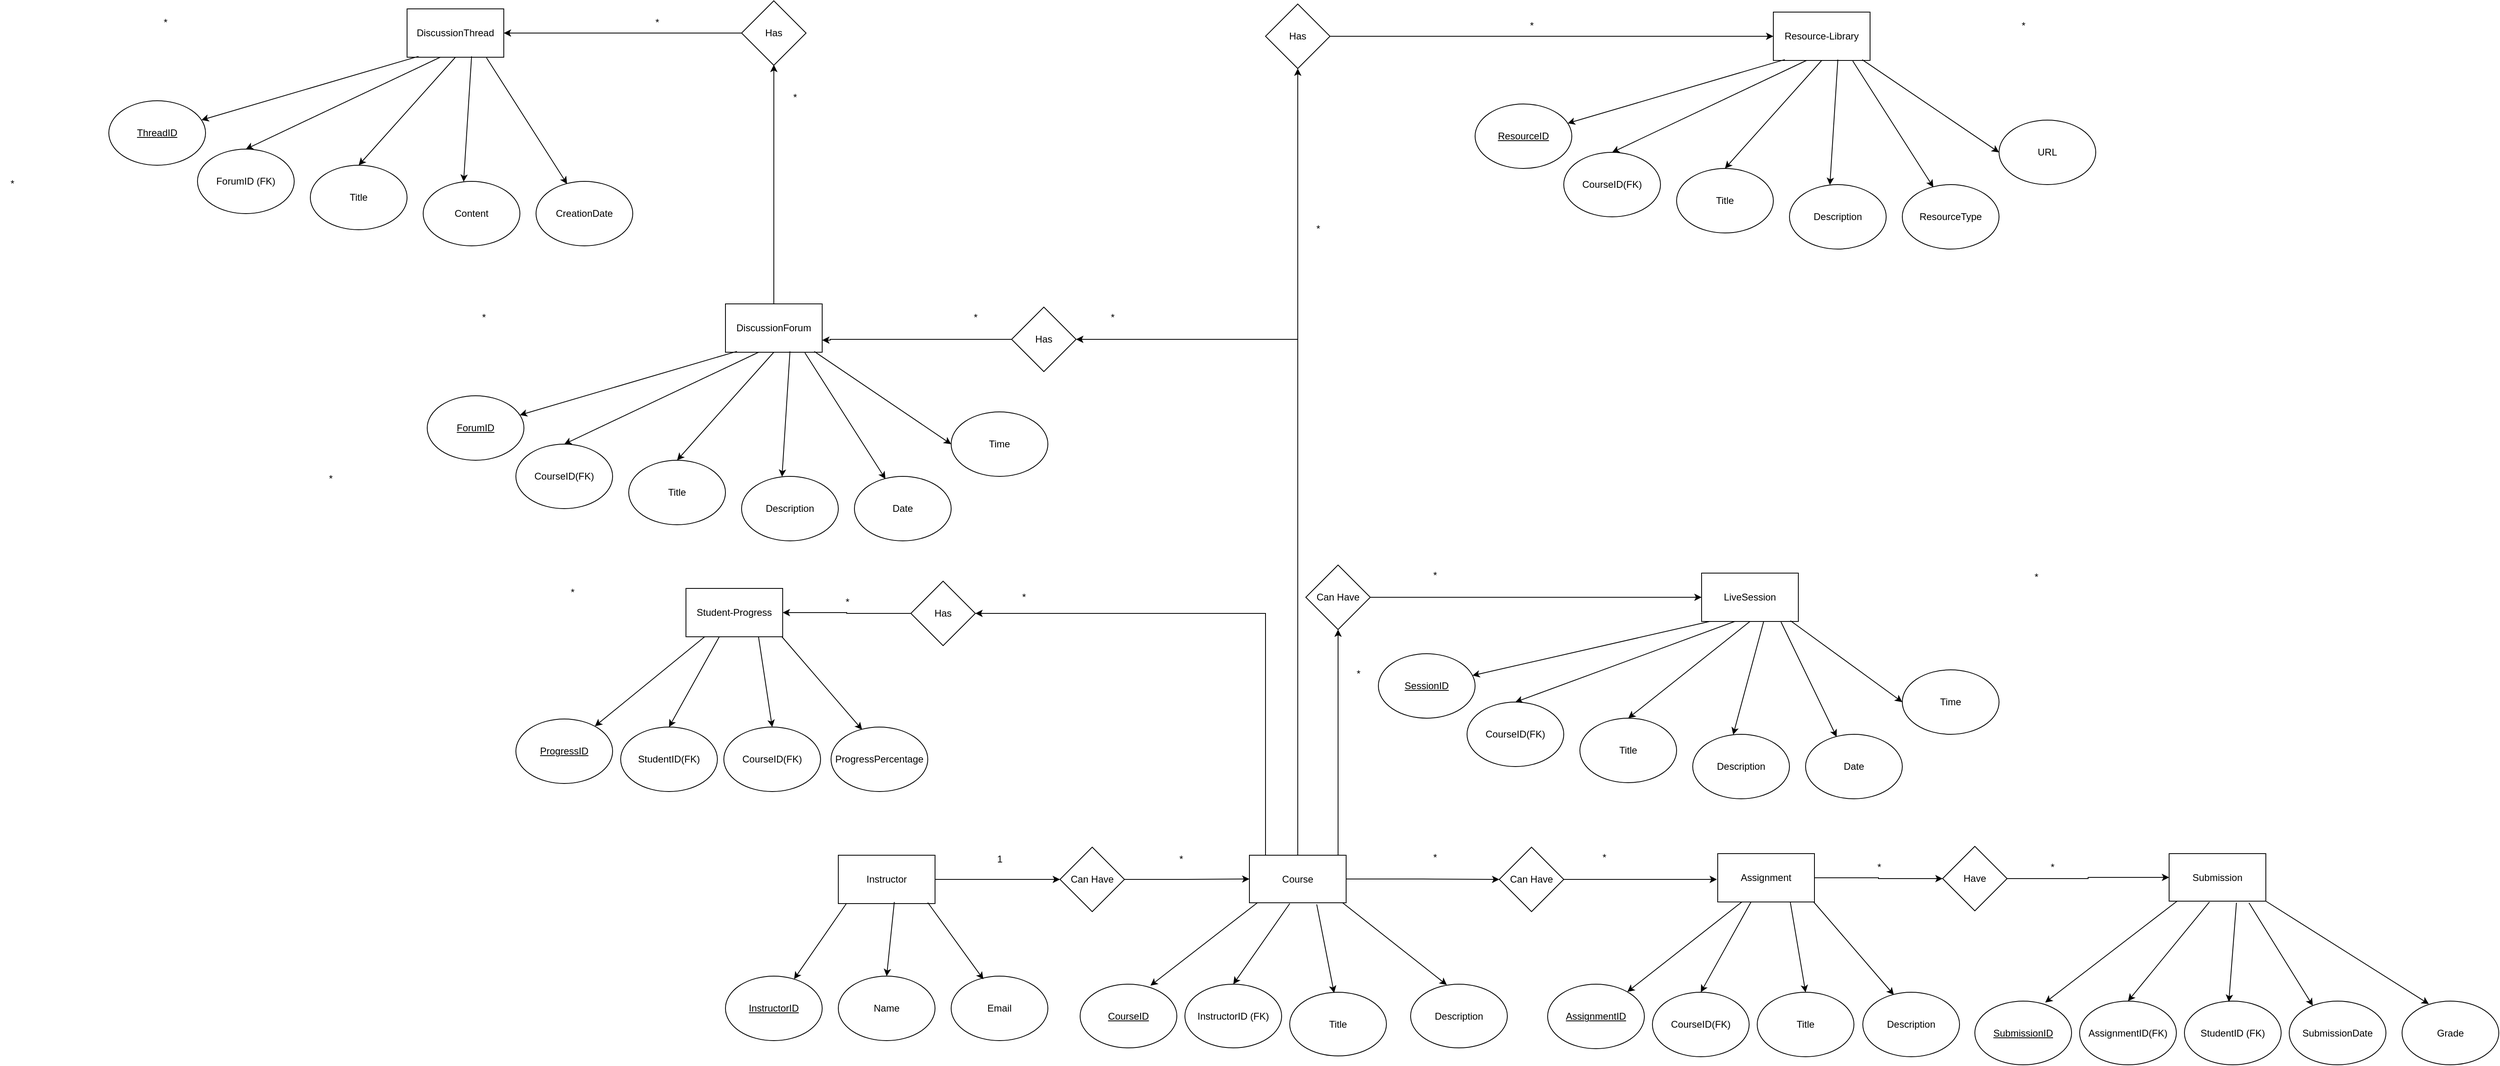 <mxfile version="24.6.4" type="google">
  <diagram name="Page-1" id="22i8_ppTVLPkGlmDBwtm">
    <mxGraphModel grid="1" page="1" gridSize="10" guides="1" tooltips="1" connect="1" arrows="1" fold="1" pageScale="1" pageWidth="850" pageHeight="1100" math="0" shadow="0">
      <root>
        <mxCell id="0" />
        <mxCell id="1" parent="0" />
        <mxCell id="domx7-sZn7_cAPAupG3E-147" style="edgeStyle=orthogonalEdgeStyle;rounded=0;orthogonalLoop=1;jettySize=auto;html=1;exitX=1;exitY=0.5;exitDx=0;exitDy=0;entryX=0;entryY=0.5;entryDx=0;entryDy=0;" edge="1" parent="1" source="domx7-sZn7_cAPAupG3E-3" target="domx7-sZn7_cAPAupG3E-22">
          <mxGeometry relative="1" as="geometry" />
        </mxCell>
        <mxCell id="domx7-sZn7_cAPAupG3E-3" value="Instructor" style="rounded=0;whiteSpace=wrap;html=1;" vertex="1" parent="1">
          <mxGeometry x="-700" y="390" width="120" height="60" as="geometry" />
        </mxCell>
        <mxCell id="domx7-sZn7_cAPAupG3E-4" value="&lt;u&gt;InstructorID&lt;/u&gt;" style="ellipse;whiteSpace=wrap;html=1;" vertex="1" parent="1">
          <mxGeometry x="-840" y="540" width="120" height="80" as="geometry" />
        </mxCell>
        <mxCell id="domx7-sZn7_cAPAupG3E-10" style="edgeStyle=orthogonalEdgeStyle;rounded=0;orthogonalLoop=1;jettySize=auto;html=1;exitX=0.5;exitY=0;exitDx=0;exitDy=0;" edge="1" parent="1" source="domx7-sZn7_cAPAupG3E-5">
          <mxGeometry relative="1" as="geometry">
            <mxPoint x="-640.148" y="539.852" as="targetPoint" />
          </mxGeometry>
        </mxCell>
        <mxCell id="domx7-sZn7_cAPAupG3E-5" value="Name" style="ellipse;whiteSpace=wrap;html=1;" vertex="1" parent="1">
          <mxGeometry x="-700" y="540" width="120" height="80" as="geometry" />
        </mxCell>
        <mxCell id="domx7-sZn7_cAPAupG3E-6" value="Email" style="ellipse;whiteSpace=wrap;html=1;" vertex="1" parent="1">
          <mxGeometry x="-560" y="540" width="120" height="80" as="geometry" />
        </mxCell>
        <mxCell id="domx7-sZn7_cAPAupG3E-7" value="" style="endArrow=classic;html=1;rounded=0;" edge="1" parent="1" target="domx7-sZn7_cAPAupG3E-4">
          <mxGeometry width="50" height="50" relative="1" as="geometry">
            <mxPoint x="-690" y="450" as="sourcePoint" />
            <mxPoint x="-710" y="540" as="targetPoint" />
          </mxGeometry>
        </mxCell>
        <mxCell id="domx7-sZn7_cAPAupG3E-8" value="" style="endArrow=classic;html=1;rounded=0;exitX=0.925;exitY=0.979;exitDx=0;exitDy=0;exitPerimeter=0;" edge="1" parent="1" source="domx7-sZn7_cAPAupG3E-3">
          <mxGeometry width="50" height="50" relative="1" as="geometry">
            <mxPoint x="-455" y="450" as="sourcePoint" />
            <mxPoint x="-520" y="544" as="targetPoint" />
          </mxGeometry>
        </mxCell>
        <mxCell id="domx7-sZn7_cAPAupG3E-9" value="" style="endArrow=classic;html=1;rounded=0;entryX=0.5;entryY=0;entryDx=0;entryDy=0;exitX=0.579;exitY=0.967;exitDx=0;exitDy=0;exitPerimeter=0;" edge="1" parent="1" source="domx7-sZn7_cAPAupG3E-3" target="domx7-sZn7_cAPAupG3E-5">
          <mxGeometry width="50" height="50" relative="1" as="geometry">
            <mxPoint x="-635" y="450" as="sourcePoint" />
            <mxPoint x="-700" y="544" as="targetPoint" />
          </mxGeometry>
        </mxCell>
        <mxCell id="domx7-sZn7_cAPAupG3E-98" style="edgeStyle=orthogonalEdgeStyle;rounded=0;orthogonalLoop=1;jettySize=auto;html=1;entryX=0;entryY=0.5;entryDx=0;entryDy=0;" edge="1" parent="1" source="domx7-sZn7_cAPAupG3E-11" target="domx7-sZn7_cAPAupG3E-51">
          <mxGeometry relative="1" as="geometry" />
        </mxCell>
        <mxCell id="domx7-sZn7_cAPAupG3E-101" style="edgeStyle=orthogonalEdgeStyle;rounded=0;orthogonalLoop=1;jettySize=auto;html=1;entryX=0.5;entryY=1;entryDx=0;entryDy=0;" edge="1" parent="1" target="domx7-sZn7_cAPAupG3E-93">
          <mxGeometry relative="1" as="geometry">
            <mxPoint x="-119" y="110" as="targetPoint" />
            <mxPoint x="-128.941" y="390" as="sourcePoint" />
            <Array as="points">
              <mxPoint x="-80" y="390" />
            </Array>
          </mxGeometry>
        </mxCell>
        <mxCell id="domx7-sZn7_cAPAupG3E-119" style="edgeStyle=orthogonalEdgeStyle;rounded=0;orthogonalLoop=1;jettySize=auto;html=1;entryX=1;entryY=0.5;entryDx=0;entryDy=0;" edge="1" parent="1" source="domx7-sZn7_cAPAupG3E-11" target="domx7-sZn7_cAPAupG3E-116">
          <mxGeometry relative="1" as="geometry">
            <Array as="points">
              <mxPoint x="-130" y="-250" />
            </Array>
          </mxGeometry>
        </mxCell>
        <mxCell id="domx7-sZn7_cAPAupG3E-163" style="edgeStyle=orthogonalEdgeStyle;rounded=0;orthogonalLoop=1;jettySize=auto;html=1;entryX=1;entryY=0.5;entryDx=0;entryDy=0;" edge="1" parent="1" source="domx7-sZn7_cAPAupG3E-11" target="domx7-sZn7_cAPAupG3E-156">
          <mxGeometry relative="1" as="geometry">
            <Array as="points">
              <mxPoint x="-170" y="90" />
            </Array>
          </mxGeometry>
        </mxCell>
        <mxCell id="domx7-sZn7_cAPAupG3E-165" style="edgeStyle=orthogonalEdgeStyle;rounded=0;orthogonalLoop=1;jettySize=auto;html=1;entryX=0.5;entryY=1;entryDx=0;entryDy=0;" edge="1" parent="1" source="domx7-sZn7_cAPAupG3E-11" target="domx7-sZn7_cAPAupG3E-180">
          <mxGeometry relative="1" as="geometry">
            <mxPoint x="-130" y="-640" as="targetPoint" />
          </mxGeometry>
        </mxCell>
        <mxCell id="domx7-sZn7_cAPAupG3E-11" value="Course" style="rounded=0;whiteSpace=wrap;html=1;" vertex="1" parent="1">
          <mxGeometry x="-190" y="390" width="120" height="59" as="geometry" />
        </mxCell>
        <mxCell id="domx7-sZn7_cAPAupG3E-12" value="&lt;u&gt;CourseID&lt;/u&gt;" style="ellipse;whiteSpace=wrap;html=1;" vertex="1" parent="1">
          <mxGeometry x="-400" y="550" width="120" height="79" as="geometry" />
        </mxCell>
        <mxCell id="domx7-sZn7_cAPAupG3E-14" value="InstructorID (FK)" style="ellipse;whiteSpace=wrap;html=1;" vertex="1" parent="1">
          <mxGeometry x="-270" y="550" width="120" height="79" as="geometry" />
        </mxCell>
        <mxCell id="domx7-sZn7_cAPAupG3E-15" value="Title" style="ellipse;whiteSpace=wrap;html=1;" vertex="1" parent="1">
          <mxGeometry x="-140" y="560" width="120" height="79" as="geometry" />
        </mxCell>
        <mxCell id="domx7-sZn7_cAPAupG3E-16" value="" style="endArrow=classic;html=1;rounded=0;exitX=0.085;exitY=0.996;exitDx=0;exitDy=0;exitPerimeter=0;entryX=0.727;entryY=0.022;entryDx=0;entryDy=0;entryPerimeter=0;" edge="1" parent="1" source="domx7-sZn7_cAPAupG3E-11" target="domx7-sZn7_cAPAupG3E-12">
          <mxGeometry width="50" height="50" relative="1" as="geometry">
            <mxPoint x="-164.6" y="418.876" as="sourcePoint" />
            <mxPoint x="-305.388" y="550.235" as="targetPoint" />
          </mxGeometry>
        </mxCell>
        <mxCell id="domx7-sZn7_cAPAupG3E-17" value="" style="endArrow=classic;html=1;rounded=0;entryX=0.459;entryY=0.012;entryDx=0;entryDy=0;entryPerimeter=0;exitX=0.696;exitY=1.033;exitDx=0;exitDy=0;exitPerimeter=0;" edge="1" parent="1" source="domx7-sZn7_cAPAupG3E-11" target="domx7-sZn7_cAPAupG3E-15">
          <mxGeometry width="50" height="50" relative="1" as="geometry">
            <mxPoint x="-90" y="440" as="sourcePoint" />
            <mxPoint x="-10" y="544" as="targetPoint" />
          </mxGeometry>
        </mxCell>
        <mxCell id="domx7-sZn7_cAPAupG3E-18" value="" style="endArrow=classic;html=1;rounded=0;entryX=0.5;entryY=0;entryDx=0;entryDy=0;exitX=0.417;exitY=1.017;exitDx=0;exitDy=0;exitPerimeter=0;" edge="1" parent="1" source="domx7-sZn7_cAPAupG3E-11" target="domx7-sZn7_cAPAupG3E-14">
          <mxGeometry width="50" height="50" relative="1" as="geometry">
            <mxPoint x="-125" y="450" as="sourcePoint" />
            <mxPoint x="-190" y="544" as="targetPoint" />
          </mxGeometry>
        </mxCell>
        <mxCell id="domx7-sZn7_cAPAupG3E-20" value="Description" style="ellipse;whiteSpace=wrap;html=1;" vertex="1" parent="1">
          <mxGeometry x="10" y="550" width="120" height="79" as="geometry" />
        </mxCell>
        <mxCell id="domx7-sZn7_cAPAupG3E-21" value="" style="endArrow=classic;html=1;rounded=0;entryX=0.459;entryY=0.012;entryDx=0;entryDy=0;entryPerimeter=0;exitX=0.965;exitY=1.002;exitDx=0;exitDy=0;exitPerimeter=0;" edge="1" parent="1" source="domx7-sZn7_cAPAupG3E-11">
          <mxGeometry width="50" height="50" relative="1" as="geometry">
            <mxPoint x="-70" y="440" as="sourcePoint" />
            <mxPoint x="55" y="551" as="targetPoint" />
          </mxGeometry>
        </mxCell>
        <mxCell id="domx7-sZn7_cAPAupG3E-23" style="edgeStyle=orthogonalEdgeStyle;rounded=0;orthogonalLoop=1;jettySize=auto;html=1;exitX=1;exitY=0.5;exitDx=0;exitDy=0;entryX=0;entryY=0.5;entryDx=0;entryDy=0;" edge="1" parent="1" source="domx7-sZn7_cAPAupG3E-22" target="domx7-sZn7_cAPAupG3E-11">
          <mxGeometry relative="1" as="geometry" />
        </mxCell>
        <mxCell id="domx7-sZn7_cAPAupG3E-22" value="Can Have" style="rhombus;whiteSpace=wrap;html=1;" vertex="1" parent="1">
          <mxGeometry x="-425" y="380" width="80" height="80" as="geometry" />
        </mxCell>
        <mxCell id="domx7-sZn7_cAPAupG3E-25" value="*" style="text;html=1;align=center;verticalAlign=middle;resizable=0;points=[];autosize=1;strokeColor=none;fillColor=none;" vertex="1" parent="1">
          <mxGeometry x="-290" y="380" width="30" height="30" as="geometry" />
        </mxCell>
        <mxCell id="domx7-sZn7_cAPAupG3E-26" value="1" style="text;html=1;align=center;verticalAlign=middle;resizable=0;points=[];autosize=1;strokeColor=none;fillColor=none;" vertex="1" parent="1">
          <mxGeometry x="-515" y="380" width="30" height="30" as="geometry" />
        </mxCell>
        <mxCell id="domx7-sZn7_cAPAupG3E-146" style="edgeStyle=orthogonalEdgeStyle;rounded=0;orthogonalLoop=1;jettySize=auto;html=1;entryX=0;entryY=0.5;entryDx=0;entryDy=0;" edge="1" parent="1" source="domx7-sZn7_cAPAupG3E-27" target="domx7-sZn7_cAPAupG3E-46">
          <mxGeometry relative="1" as="geometry" />
        </mxCell>
        <mxCell id="domx7-sZn7_cAPAupG3E-27" value="Assignment" style="rounded=0;whiteSpace=wrap;html=1;" vertex="1" parent="1">
          <mxGeometry x="391" y="388" width="120" height="60" as="geometry" />
        </mxCell>
        <mxCell id="domx7-sZn7_cAPAupG3E-28" value="&lt;u&gt;AssignmentID&lt;/u&gt;" style="ellipse;whiteSpace=wrap;html=1;" vertex="1" parent="1">
          <mxGeometry x="180" y="550" width="120" height="80" as="geometry" />
        </mxCell>
        <mxCell id="domx7-sZn7_cAPAupG3E-30" value="CourseID(FK)" style="ellipse;whiteSpace=wrap;html=1;" vertex="1" parent="1">
          <mxGeometry x="310" y="560" width="120" height="80" as="geometry" />
        </mxCell>
        <mxCell id="domx7-sZn7_cAPAupG3E-31" value="Title" style="ellipse;whiteSpace=wrap;html=1;" vertex="1" parent="1">
          <mxGeometry x="440" y="560" width="120" height="80" as="geometry" />
        </mxCell>
        <mxCell id="domx7-sZn7_cAPAupG3E-32" value="" style="endArrow=classic;html=1;rounded=0;exitX=0.25;exitY=1;exitDx=0;exitDy=0;" edge="1" parent="1" source="domx7-sZn7_cAPAupG3E-27" target="domx7-sZn7_cAPAupG3E-28">
          <mxGeometry width="50" height="50" relative="1" as="geometry">
            <mxPoint x="401" y="460" as="sourcePoint" />
            <mxPoint x="381" y="550" as="targetPoint" />
          </mxGeometry>
        </mxCell>
        <mxCell id="domx7-sZn7_cAPAupG3E-33" value="" style="endArrow=classic;html=1;rounded=0;exitX=0.75;exitY=1;exitDx=0;exitDy=0;entryX=0.5;entryY=0;entryDx=0;entryDy=0;" edge="1" parent="1" source="domx7-sZn7_cAPAupG3E-27" target="domx7-sZn7_cAPAupG3E-31">
          <mxGeometry width="50" height="50" relative="1" as="geometry">
            <mxPoint x="636" y="460" as="sourcePoint" />
            <mxPoint x="571" y="554" as="targetPoint" />
          </mxGeometry>
        </mxCell>
        <mxCell id="domx7-sZn7_cAPAupG3E-34" value="" style="endArrow=classic;html=1;rounded=0;entryX=0.5;entryY=0;entryDx=0;entryDy=0;exitX=0.345;exitY=0.998;exitDx=0;exitDy=0;exitPerimeter=0;" edge="1" parent="1" source="domx7-sZn7_cAPAupG3E-27" target="domx7-sZn7_cAPAupG3E-30">
          <mxGeometry width="50" height="50" relative="1" as="geometry">
            <mxPoint x="456" y="460" as="sourcePoint" />
            <mxPoint x="391" y="554" as="targetPoint" />
          </mxGeometry>
        </mxCell>
        <mxCell id="domx7-sZn7_cAPAupG3E-35" value="Submission" style="rounded=0;whiteSpace=wrap;html=1;" vertex="1" parent="1">
          <mxGeometry x="951" y="388" width="120" height="59" as="geometry" />
        </mxCell>
        <mxCell id="domx7-sZn7_cAPAupG3E-36" value="&lt;u&gt;SubmissionID&lt;/u&gt;" style="ellipse;whiteSpace=wrap;html=1;" vertex="1" parent="1">
          <mxGeometry x="710" y="571" width="120" height="79" as="geometry" />
        </mxCell>
        <mxCell id="domx7-sZn7_cAPAupG3E-37" value="AssignmentID(FK)" style="ellipse;whiteSpace=wrap;html=1;" vertex="1" parent="1">
          <mxGeometry x="840" y="571" width="120" height="79" as="geometry" />
        </mxCell>
        <mxCell id="domx7-sZn7_cAPAupG3E-38" value="StudentID (FK)" style="ellipse;whiteSpace=wrap;html=1;" vertex="1" parent="1">
          <mxGeometry x="970" y="571" width="120" height="79" as="geometry" />
        </mxCell>
        <mxCell id="domx7-sZn7_cAPAupG3E-39" value="" style="endArrow=classic;html=1;rounded=0;exitX=0.085;exitY=0.996;exitDx=0;exitDy=0;exitPerimeter=0;entryX=0.727;entryY=0.022;entryDx=0;entryDy=0;entryPerimeter=0;" edge="1" parent="1" source="domx7-sZn7_cAPAupG3E-35" target="domx7-sZn7_cAPAupG3E-36">
          <mxGeometry width="50" height="50" relative="1" as="geometry">
            <mxPoint x="926.4" y="428.876" as="sourcePoint" />
            <mxPoint x="785.612" y="560.235" as="targetPoint" />
          </mxGeometry>
        </mxCell>
        <mxCell id="domx7-sZn7_cAPAupG3E-40" value="" style="endArrow=classic;html=1;rounded=0;entryX=0.459;entryY=0.012;entryDx=0;entryDy=0;entryPerimeter=0;exitX=0.696;exitY=1.033;exitDx=0;exitDy=0;exitPerimeter=0;" edge="1" parent="1" source="domx7-sZn7_cAPAupG3E-35" target="domx7-sZn7_cAPAupG3E-38">
          <mxGeometry width="50" height="50" relative="1" as="geometry">
            <mxPoint x="1001" y="450" as="sourcePoint" />
            <mxPoint x="1081" y="554" as="targetPoint" />
          </mxGeometry>
        </mxCell>
        <mxCell id="domx7-sZn7_cAPAupG3E-41" value="" style="endArrow=classic;html=1;rounded=0;entryX=0.5;entryY=0;entryDx=0;entryDy=0;exitX=0.417;exitY=1.017;exitDx=0;exitDy=0;exitPerimeter=0;" edge="1" parent="1" source="domx7-sZn7_cAPAupG3E-35" target="domx7-sZn7_cAPAupG3E-37">
          <mxGeometry width="50" height="50" relative="1" as="geometry">
            <mxPoint x="966" y="460" as="sourcePoint" />
            <mxPoint x="901" y="554" as="targetPoint" />
          </mxGeometry>
        </mxCell>
        <mxCell id="domx7-sZn7_cAPAupG3E-42" value="SubmissionDate" style="ellipse;whiteSpace=wrap;html=1;" vertex="1" parent="1">
          <mxGeometry x="1100" y="571" width="120" height="79" as="geometry" />
        </mxCell>
        <mxCell id="domx7-sZn7_cAPAupG3E-43" value="" style="endArrow=classic;html=1;rounded=0;entryX=0.244;entryY=0.072;entryDx=0;entryDy=0;entryPerimeter=0;" edge="1" parent="1" target="domx7-sZn7_cAPAupG3E-42">
          <mxGeometry width="50" height="50" relative="1" as="geometry">
            <mxPoint x="1050" y="449" as="sourcePoint" />
            <mxPoint x="1146" y="561" as="targetPoint" />
          </mxGeometry>
        </mxCell>
        <mxCell id="domx7-sZn7_cAPAupG3E-188" style="edgeStyle=orthogonalEdgeStyle;rounded=0;orthogonalLoop=1;jettySize=auto;html=1;entryX=0;entryY=0.5;entryDx=0;entryDy=0;" edge="1" parent="1" source="domx7-sZn7_cAPAupG3E-46" target="domx7-sZn7_cAPAupG3E-35">
          <mxGeometry relative="1" as="geometry" />
        </mxCell>
        <mxCell id="domx7-sZn7_cAPAupG3E-46" value="Have" style="rhombus;whiteSpace=wrap;html=1;" vertex="1" parent="1">
          <mxGeometry x="670" y="379" width="80" height="80" as="geometry" />
        </mxCell>
        <mxCell id="domx7-sZn7_cAPAupG3E-47" value="*" style="text;html=1;align=center;verticalAlign=middle;resizable=0;points=[];autosize=1;strokeColor=none;fillColor=none;" vertex="1" parent="1">
          <mxGeometry x="791" y="390" width="30" height="30" as="geometry" />
        </mxCell>
        <mxCell id="domx7-sZn7_cAPAupG3E-48" value="*" style="text;html=1;align=center;verticalAlign=middle;resizable=0;points=[];autosize=1;strokeColor=none;fillColor=none;" vertex="1" parent="1">
          <mxGeometry x="576" y="390" width="30" height="30" as="geometry" />
        </mxCell>
        <mxCell id="domx7-sZn7_cAPAupG3E-49" value="Description" style="ellipse;whiteSpace=wrap;html=1;" vertex="1" parent="1">
          <mxGeometry x="571" y="560" width="120" height="80" as="geometry" />
        </mxCell>
        <mxCell id="domx7-sZn7_cAPAupG3E-50" value="" style="endArrow=classic;html=1;rounded=0;exitX=0.992;exitY=1;exitDx=0;exitDy=0;exitPerimeter=0;entryX=0.321;entryY=0.04;entryDx=0;entryDy=0;entryPerimeter=0;" edge="1" parent="1" source="domx7-sZn7_cAPAupG3E-27" target="domx7-sZn7_cAPAupG3E-49">
          <mxGeometry width="50" height="50" relative="1" as="geometry">
            <mxPoint x="512" y="469" as="sourcePoint" />
            <mxPoint x="510" y="579" as="targetPoint" />
          </mxGeometry>
        </mxCell>
        <mxCell id="domx7-sZn7_cAPAupG3E-52" style="edgeStyle=orthogonalEdgeStyle;rounded=0;orthogonalLoop=1;jettySize=auto;html=1;" edge="1" parent="1" source="domx7-sZn7_cAPAupG3E-51">
          <mxGeometry relative="1" as="geometry">
            <mxPoint x="390" y="420" as="targetPoint" />
          </mxGeometry>
        </mxCell>
        <mxCell id="domx7-sZn7_cAPAupG3E-51" value="Can Have" style="rhombus;whiteSpace=wrap;html=1;" vertex="1" parent="1">
          <mxGeometry x="120" y="380" width="80" height="80" as="geometry" />
        </mxCell>
        <mxCell id="domx7-sZn7_cAPAupG3E-54" value="Grade" style="ellipse;whiteSpace=wrap;html=1;" vertex="1" parent="1">
          <mxGeometry x="1240" y="571" width="120" height="79" as="geometry" />
        </mxCell>
        <mxCell id="domx7-sZn7_cAPAupG3E-55" value="" style="endArrow=classic;html=1;rounded=0;entryX=0.277;entryY=0.046;entryDx=0;entryDy=0;entryPerimeter=0;exitX=1;exitY=1;exitDx=0;exitDy=0;" edge="1" parent="1" source="domx7-sZn7_cAPAupG3E-35" target="domx7-sZn7_cAPAupG3E-54">
          <mxGeometry width="50" height="50" relative="1" as="geometry">
            <mxPoint x="1070" y="460" as="sourcePoint" />
            <mxPoint x="1275" y="578" as="targetPoint" />
          </mxGeometry>
        </mxCell>
        <mxCell id="domx7-sZn7_cAPAupG3E-56" value="LiveSession" style="rounded=0;whiteSpace=wrap;html=1;" vertex="1" parent="1">
          <mxGeometry x="371" y="40" width="120" height="60" as="geometry" />
        </mxCell>
        <mxCell id="domx7-sZn7_cAPAupG3E-57" value="&lt;u&gt;SessionID&lt;/u&gt;" style="ellipse;whiteSpace=wrap;html=1;" vertex="1" parent="1">
          <mxGeometry x="-30" y="140" width="120" height="80" as="geometry" />
        </mxCell>
        <mxCell id="domx7-sZn7_cAPAupG3E-58" value="CourseID(FK)" style="ellipse;whiteSpace=wrap;html=1;" vertex="1" parent="1">
          <mxGeometry x="80" y="200" width="120" height="80" as="geometry" />
        </mxCell>
        <mxCell id="domx7-sZn7_cAPAupG3E-59" value="Title" style="ellipse;whiteSpace=wrap;html=1;" vertex="1" parent="1">
          <mxGeometry x="220" y="220" width="120" height="80" as="geometry" />
        </mxCell>
        <mxCell id="domx7-sZn7_cAPAupG3E-60" value="" style="endArrow=classic;html=1;rounded=0;" edge="1" parent="1" target="domx7-sZn7_cAPAupG3E-57">
          <mxGeometry width="50" height="50" relative="1" as="geometry">
            <mxPoint x="381" y="100" as="sourcePoint" />
            <mxPoint x="361" y="190" as="targetPoint" />
          </mxGeometry>
        </mxCell>
        <mxCell id="domx7-sZn7_cAPAupG3E-61" value="" style="endArrow=classic;html=1;rounded=0;exitX=0.5;exitY=1;exitDx=0;exitDy=0;entryX=0.5;entryY=0;entryDx=0;entryDy=0;" edge="1" parent="1" source="domx7-sZn7_cAPAupG3E-56" target="domx7-sZn7_cAPAupG3E-59">
          <mxGeometry width="50" height="50" relative="1" as="geometry">
            <mxPoint x="616" y="100" as="sourcePoint" />
            <mxPoint x="551" y="194" as="targetPoint" />
          </mxGeometry>
        </mxCell>
        <mxCell id="domx7-sZn7_cAPAupG3E-62" value="" style="endArrow=classic;html=1;rounded=0;entryX=0.5;entryY=0;entryDx=0;entryDy=0;exitX=0.345;exitY=0.998;exitDx=0;exitDy=0;exitPerimeter=0;" edge="1" parent="1" source="domx7-sZn7_cAPAupG3E-56" target="domx7-sZn7_cAPAupG3E-58">
          <mxGeometry width="50" height="50" relative="1" as="geometry">
            <mxPoint x="436" y="100" as="sourcePoint" />
            <mxPoint x="371" y="194" as="targetPoint" />
          </mxGeometry>
        </mxCell>
        <mxCell id="domx7-sZn7_cAPAupG3E-75" value="*" style="text;html=1;align=center;verticalAlign=middle;resizable=0;points=[];autosize=1;strokeColor=none;fillColor=none;" vertex="1" parent="1">
          <mxGeometry x="771" y="30" width="30" height="30" as="geometry" />
        </mxCell>
        <mxCell id="domx7-sZn7_cAPAupG3E-77" value="Description" style="ellipse;whiteSpace=wrap;html=1;" vertex="1" parent="1">
          <mxGeometry x="360" y="240" width="120" height="80" as="geometry" />
        </mxCell>
        <mxCell id="domx7-sZn7_cAPAupG3E-78" value="" style="endArrow=classic;html=1;rounded=0;entryX=0.418;entryY=0.006;entryDx=0;entryDy=0;entryPerimeter=0;" edge="1" parent="1" target="domx7-sZn7_cAPAupG3E-77">
          <mxGeometry width="50" height="50" relative="1" as="geometry">
            <mxPoint x="448" y="100" as="sourcePoint" />
            <mxPoint x="490" y="219" as="targetPoint" />
          </mxGeometry>
        </mxCell>
        <mxCell id="domx7-sZn7_cAPAupG3E-87" value="Date" style="ellipse;whiteSpace=wrap;html=1;" vertex="1" parent="1">
          <mxGeometry x="500" y="240" width="120" height="80" as="geometry" />
        </mxCell>
        <mxCell id="domx7-sZn7_cAPAupG3E-88" value="" style="endArrow=classic;html=1;rounded=0;entryX=0.321;entryY=0.04;entryDx=0;entryDy=0;entryPerimeter=0;exitX=0.821;exitY=1.01;exitDx=0;exitDy=0;exitPerimeter=0;" edge="1" parent="1" source="domx7-sZn7_cAPAupG3E-56" target="domx7-sZn7_cAPAupG3E-87">
          <mxGeometry width="50" height="50" relative="1" as="geometry">
            <mxPoint x="576" y="100" as="sourcePoint" />
            <mxPoint x="603" y="230" as="targetPoint" />
          </mxGeometry>
        </mxCell>
        <mxCell id="domx7-sZn7_cAPAupG3E-91" value="Time" style="ellipse;whiteSpace=wrap;html=1;" vertex="1" parent="1">
          <mxGeometry x="620" y="160" width="120" height="80" as="geometry" />
        </mxCell>
        <mxCell id="domx7-sZn7_cAPAupG3E-92" value="" style="endArrow=classic;html=1;rounded=0;entryX=0;entryY=0.5;entryDx=0;entryDy=0;exitX=0.919;exitY=0.985;exitDx=0;exitDy=0;exitPerimeter=0;" edge="1" parent="1" source="domx7-sZn7_cAPAupG3E-56" target="domx7-sZn7_cAPAupG3E-91">
          <mxGeometry width="50" height="50" relative="1" as="geometry">
            <mxPoint x="480" y="111" as="sourcePoint" />
            <mxPoint x="549" y="253" as="targetPoint" />
          </mxGeometry>
        </mxCell>
        <mxCell id="domx7-sZn7_cAPAupG3E-95" style="edgeStyle=orthogonalEdgeStyle;rounded=0;orthogonalLoop=1;jettySize=auto;html=1;entryX=0;entryY=0.5;entryDx=0;entryDy=0;" edge="1" parent="1" source="domx7-sZn7_cAPAupG3E-93" target="domx7-sZn7_cAPAupG3E-56">
          <mxGeometry relative="1" as="geometry" />
        </mxCell>
        <mxCell id="domx7-sZn7_cAPAupG3E-93" value="Can Have" style="rhombus;whiteSpace=wrap;html=1;" vertex="1" parent="1">
          <mxGeometry x="-120" y="30" width="80" height="80" as="geometry" />
        </mxCell>
        <mxCell id="domx7-sZn7_cAPAupG3E-96" value="*" style="text;html=1;align=center;verticalAlign=middle;resizable=0;points=[];autosize=1;strokeColor=none;fillColor=none;" vertex="1" parent="1">
          <mxGeometry x="-485" y="55" width="30" height="30" as="geometry" />
        </mxCell>
        <mxCell id="domx7-sZn7_cAPAupG3E-97" value="*" style="text;html=1;align=center;verticalAlign=middle;resizable=0;points=[];autosize=1;strokeColor=none;fillColor=none;" vertex="1" parent="1">
          <mxGeometry x="25" y="28" width="30" height="30" as="geometry" />
        </mxCell>
        <mxCell id="domx7-sZn7_cAPAupG3E-99" value="*" style="text;html=1;align=center;verticalAlign=middle;resizable=0;points=[];autosize=1;strokeColor=none;fillColor=none;" vertex="1" parent="1">
          <mxGeometry x="25" y="378" width="30" height="30" as="geometry" />
        </mxCell>
        <mxCell id="domx7-sZn7_cAPAupG3E-100" value="*" style="text;html=1;align=center;verticalAlign=middle;resizable=0;points=[];autosize=1;strokeColor=none;fillColor=none;" vertex="1" parent="1">
          <mxGeometry x="235" y="378" width="30" height="30" as="geometry" />
        </mxCell>
        <mxCell id="domx7-sZn7_cAPAupG3E-145" style="edgeStyle=orthogonalEdgeStyle;rounded=0;orthogonalLoop=1;jettySize=auto;html=1;entryX=0.538;entryY=0.93;entryDx=0;entryDy=0;entryPerimeter=0;" edge="1" parent="1">
          <mxGeometry relative="1" as="geometry">
            <mxPoint x="-779.96" y="-590.6" as="targetPoint" />
            <mxPoint x="-782.96" y="-289" as="sourcePoint" />
            <Array as="points">
              <mxPoint x="-780" y="-289" />
            </Array>
          </mxGeometry>
        </mxCell>
        <mxCell id="domx7-sZn7_cAPAupG3E-102" value="DiscussionForum" style="rounded=0;whiteSpace=wrap;html=1;" vertex="1" parent="1">
          <mxGeometry x="-840" y="-294" width="120" height="60" as="geometry" />
        </mxCell>
        <mxCell id="domx7-sZn7_cAPAupG3E-103" value="&lt;u&gt;ForumID&lt;/u&gt;" style="ellipse;whiteSpace=wrap;html=1;" vertex="1" parent="1">
          <mxGeometry x="-1210" y="-180" width="120" height="80" as="geometry" />
        </mxCell>
        <mxCell id="domx7-sZn7_cAPAupG3E-104" value="CourseID(FK)" style="ellipse;whiteSpace=wrap;html=1;" vertex="1" parent="1">
          <mxGeometry x="-1100" y="-120" width="120" height="80" as="geometry" />
        </mxCell>
        <mxCell id="domx7-sZn7_cAPAupG3E-105" value="Title" style="ellipse;whiteSpace=wrap;html=1;" vertex="1" parent="1">
          <mxGeometry x="-960" y="-100" width="120" height="80" as="geometry" />
        </mxCell>
        <mxCell id="domx7-sZn7_cAPAupG3E-106" value="" style="endArrow=classic;html=1;rounded=0;exitX=0.118;exitY=0.982;exitDx=0;exitDy=0;exitPerimeter=0;" edge="1" parent="1" source="domx7-sZn7_cAPAupG3E-102" target="domx7-sZn7_cAPAupG3E-103">
          <mxGeometry width="50" height="50" relative="1" as="geometry">
            <mxPoint x="-799" y="-220" as="sourcePoint" />
            <mxPoint x="-819" y="-130" as="targetPoint" />
          </mxGeometry>
        </mxCell>
        <mxCell id="domx7-sZn7_cAPAupG3E-107" value="" style="endArrow=classic;html=1;rounded=0;exitX=0.5;exitY=1;exitDx=0;exitDy=0;entryX=0.5;entryY=0;entryDx=0;entryDy=0;" edge="1" parent="1" source="domx7-sZn7_cAPAupG3E-102" target="domx7-sZn7_cAPAupG3E-105">
          <mxGeometry width="50" height="50" relative="1" as="geometry">
            <mxPoint x="-564" y="-220" as="sourcePoint" />
            <mxPoint x="-629" y="-126" as="targetPoint" />
          </mxGeometry>
        </mxCell>
        <mxCell id="domx7-sZn7_cAPAupG3E-108" value="" style="endArrow=classic;html=1;rounded=0;entryX=0.5;entryY=0;entryDx=0;entryDy=0;exitX=0.345;exitY=0.998;exitDx=0;exitDy=0;exitPerimeter=0;" edge="1" parent="1" source="domx7-sZn7_cAPAupG3E-102" target="domx7-sZn7_cAPAupG3E-104">
          <mxGeometry width="50" height="50" relative="1" as="geometry">
            <mxPoint x="-744" y="-220" as="sourcePoint" />
            <mxPoint x="-809" y="-126" as="targetPoint" />
          </mxGeometry>
        </mxCell>
        <mxCell id="domx7-sZn7_cAPAupG3E-109" value="Description" style="ellipse;whiteSpace=wrap;html=1;" vertex="1" parent="1">
          <mxGeometry x="-820" y="-80" width="120" height="80" as="geometry" />
        </mxCell>
        <mxCell id="domx7-sZn7_cAPAupG3E-110" value="" style="endArrow=classic;html=1;rounded=0;entryX=0.418;entryY=0.006;entryDx=0;entryDy=0;entryPerimeter=0;exitX=0.667;exitY=0.982;exitDx=0;exitDy=0;exitPerimeter=0;" edge="1" parent="1" source="domx7-sZn7_cAPAupG3E-102" target="domx7-sZn7_cAPAupG3E-109">
          <mxGeometry width="50" height="50" relative="1" as="geometry">
            <mxPoint x="-732" y="-220" as="sourcePoint" />
            <mxPoint x="-690" y="-101" as="targetPoint" />
          </mxGeometry>
        </mxCell>
        <mxCell id="domx7-sZn7_cAPAupG3E-111" value="Date" style="ellipse;whiteSpace=wrap;html=1;" vertex="1" parent="1">
          <mxGeometry x="-680" y="-80" width="120" height="80" as="geometry" />
        </mxCell>
        <mxCell id="domx7-sZn7_cAPAupG3E-112" value="" style="endArrow=classic;html=1;rounded=0;entryX=0.321;entryY=0.04;entryDx=0;entryDy=0;entryPerimeter=0;exitX=0.821;exitY=1.01;exitDx=0;exitDy=0;exitPerimeter=0;" edge="1" parent="1" source="domx7-sZn7_cAPAupG3E-102" target="domx7-sZn7_cAPAupG3E-111">
          <mxGeometry width="50" height="50" relative="1" as="geometry">
            <mxPoint x="-604" y="-220" as="sourcePoint" />
            <mxPoint x="-577" y="-90" as="targetPoint" />
          </mxGeometry>
        </mxCell>
        <mxCell id="domx7-sZn7_cAPAupG3E-113" value="Time" style="ellipse;whiteSpace=wrap;html=1;" vertex="1" parent="1">
          <mxGeometry x="-560" y="-160" width="120" height="80" as="geometry" />
        </mxCell>
        <mxCell id="domx7-sZn7_cAPAupG3E-114" value="" style="endArrow=classic;html=1;rounded=0;entryX=0;entryY=0.5;entryDx=0;entryDy=0;exitX=0.919;exitY=0.985;exitDx=0;exitDy=0;exitPerimeter=0;" edge="1" parent="1" source="domx7-sZn7_cAPAupG3E-102" target="domx7-sZn7_cAPAupG3E-113">
          <mxGeometry width="50" height="50" relative="1" as="geometry">
            <mxPoint x="-700" y="-209" as="sourcePoint" />
            <mxPoint x="-631" y="-67" as="targetPoint" />
          </mxGeometry>
        </mxCell>
        <mxCell id="domx7-sZn7_cAPAupG3E-120" style="edgeStyle=orthogonalEdgeStyle;rounded=0;orthogonalLoop=1;jettySize=auto;html=1;entryX=1;entryY=0.75;entryDx=0;entryDy=0;" edge="1" parent="1" source="domx7-sZn7_cAPAupG3E-116" target="domx7-sZn7_cAPAupG3E-102">
          <mxGeometry relative="1" as="geometry">
            <Array as="points">
              <mxPoint x="-710" y="-250" />
            </Array>
          </mxGeometry>
        </mxCell>
        <mxCell id="domx7-sZn7_cAPAupG3E-116" value="Has" style="rhombus;whiteSpace=wrap;html=1;" vertex="1" parent="1">
          <mxGeometry x="-485" y="-290" width="80" height="80" as="geometry" />
        </mxCell>
        <mxCell id="domx7-sZn7_cAPAupG3E-117" value="*" style="text;html=1;align=center;verticalAlign=middle;resizable=0;points=[];autosize=1;strokeColor=none;fillColor=none;" vertex="1" parent="1">
          <mxGeometry x="-1345" y="-92" width="30" height="30" as="geometry" />
        </mxCell>
        <mxCell id="domx7-sZn7_cAPAupG3E-118" value="*" style="text;html=1;align=center;verticalAlign=middle;resizable=0;points=[];autosize=1;strokeColor=none;fillColor=none;" vertex="1" parent="1">
          <mxGeometry x="-1155" y="-292" width="30" height="30" as="geometry" />
        </mxCell>
        <mxCell id="domx7-sZn7_cAPAupG3E-121" value="*" style="text;html=1;align=center;verticalAlign=middle;resizable=0;points=[];autosize=1;strokeColor=none;fillColor=none;" vertex="1" parent="1">
          <mxGeometry x="-375" y="-292" width="30" height="30" as="geometry" />
        </mxCell>
        <mxCell id="domx7-sZn7_cAPAupG3E-122" value="*" style="text;html=1;align=center;verticalAlign=middle;resizable=0;points=[];autosize=1;strokeColor=none;fillColor=none;" vertex="1" parent="1">
          <mxGeometry x="-545" y="-292" width="30" height="30" as="geometry" />
        </mxCell>
        <mxCell id="domx7-sZn7_cAPAupG3E-123" value="DiscussionThread" style="rounded=0;whiteSpace=wrap;html=1;" vertex="1" parent="1">
          <mxGeometry x="-1235" y="-660" width="120" height="60" as="geometry" />
        </mxCell>
        <mxCell id="domx7-sZn7_cAPAupG3E-124" value="&lt;u&gt;ThreadID&lt;/u&gt;" style="ellipse;whiteSpace=wrap;html=1;" vertex="1" parent="1">
          <mxGeometry x="-1605" y="-546" width="120" height="80" as="geometry" />
        </mxCell>
        <mxCell id="domx7-sZn7_cAPAupG3E-125" value="ForumID (FK)" style="ellipse;whiteSpace=wrap;html=1;" vertex="1" parent="1">
          <mxGeometry x="-1495" y="-486" width="120" height="80" as="geometry" />
        </mxCell>
        <mxCell id="domx7-sZn7_cAPAupG3E-126" value="Title" style="ellipse;whiteSpace=wrap;html=1;" vertex="1" parent="1">
          <mxGeometry x="-1355" y="-466" width="120" height="80" as="geometry" />
        </mxCell>
        <mxCell id="domx7-sZn7_cAPAupG3E-127" value="" style="endArrow=classic;html=1;rounded=0;exitX=0.118;exitY=0.982;exitDx=0;exitDy=0;exitPerimeter=0;" edge="1" parent="1" source="domx7-sZn7_cAPAupG3E-123" target="domx7-sZn7_cAPAupG3E-124">
          <mxGeometry width="50" height="50" relative="1" as="geometry">
            <mxPoint x="-1194" y="-586" as="sourcePoint" />
            <mxPoint x="-1214" y="-496" as="targetPoint" />
          </mxGeometry>
        </mxCell>
        <mxCell id="domx7-sZn7_cAPAupG3E-128" value="" style="endArrow=classic;html=1;rounded=0;exitX=0.5;exitY=1;exitDx=0;exitDy=0;entryX=0.5;entryY=0;entryDx=0;entryDy=0;" edge="1" parent="1" source="domx7-sZn7_cAPAupG3E-123" target="domx7-sZn7_cAPAupG3E-126">
          <mxGeometry width="50" height="50" relative="1" as="geometry">
            <mxPoint x="-959" y="-586" as="sourcePoint" />
            <mxPoint x="-1024" y="-492" as="targetPoint" />
          </mxGeometry>
        </mxCell>
        <mxCell id="domx7-sZn7_cAPAupG3E-129" value="" style="endArrow=classic;html=1;rounded=0;entryX=0.5;entryY=0;entryDx=0;entryDy=0;exitX=0.345;exitY=0.998;exitDx=0;exitDy=0;exitPerimeter=0;" edge="1" parent="1" source="domx7-sZn7_cAPAupG3E-123" target="domx7-sZn7_cAPAupG3E-125">
          <mxGeometry width="50" height="50" relative="1" as="geometry">
            <mxPoint x="-1139" y="-586" as="sourcePoint" />
            <mxPoint x="-1204" y="-492" as="targetPoint" />
          </mxGeometry>
        </mxCell>
        <mxCell id="domx7-sZn7_cAPAupG3E-130" value="Content" style="ellipse;whiteSpace=wrap;html=1;" vertex="1" parent="1">
          <mxGeometry x="-1215" y="-446" width="120" height="80" as="geometry" />
        </mxCell>
        <mxCell id="domx7-sZn7_cAPAupG3E-131" value="" style="endArrow=classic;html=1;rounded=0;entryX=0.418;entryY=0.006;entryDx=0;entryDy=0;entryPerimeter=0;exitX=0.667;exitY=0.982;exitDx=0;exitDy=0;exitPerimeter=0;" edge="1" parent="1" source="domx7-sZn7_cAPAupG3E-123" target="domx7-sZn7_cAPAupG3E-130">
          <mxGeometry width="50" height="50" relative="1" as="geometry">
            <mxPoint x="-1127" y="-586" as="sourcePoint" />
            <mxPoint x="-1085" y="-467" as="targetPoint" />
          </mxGeometry>
        </mxCell>
        <mxCell id="domx7-sZn7_cAPAupG3E-132" value="CreationDate" style="ellipse;whiteSpace=wrap;html=1;" vertex="1" parent="1">
          <mxGeometry x="-1075" y="-446" width="120" height="80" as="geometry" />
        </mxCell>
        <mxCell id="domx7-sZn7_cAPAupG3E-133" value="" style="endArrow=classic;html=1;rounded=0;entryX=0.321;entryY=0.04;entryDx=0;entryDy=0;entryPerimeter=0;exitX=0.821;exitY=1.01;exitDx=0;exitDy=0;exitPerimeter=0;" edge="1" parent="1" source="domx7-sZn7_cAPAupG3E-123" target="domx7-sZn7_cAPAupG3E-132">
          <mxGeometry width="50" height="50" relative="1" as="geometry">
            <mxPoint x="-999" y="-586" as="sourcePoint" />
            <mxPoint x="-972" y="-456" as="targetPoint" />
          </mxGeometry>
        </mxCell>
        <mxCell id="domx7-sZn7_cAPAupG3E-144" style="edgeStyle=orthogonalEdgeStyle;rounded=0;orthogonalLoop=1;jettySize=auto;html=1;entryX=1;entryY=0.5;entryDx=0;entryDy=0;" edge="1" parent="1" source="domx7-sZn7_cAPAupG3E-137" target="domx7-sZn7_cAPAupG3E-123">
          <mxGeometry relative="1" as="geometry" />
        </mxCell>
        <mxCell id="domx7-sZn7_cAPAupG3E-137" value="Has" style="rhombus;whiteSpace=wrap;html=1;" vertex="1" parent="1">
          <mxGeometry x="-820" y="-670" width="80" height="80" as="geometry" />
        </mxCell>
        <mxCell id="domx7-sZn7_cAPAupG3E-138" value="*" style="text;html=1;align=center;verticalAlign=middle;resizable=0;points=[];autosize=1;strokeColor=none;fillColor=none;" vertex="1" parent="1">
          <mxGeometry x="-1740" y="-458" width="30" height="30" as="geometry" />
        </mxCell>
        <mxCell id="domx7-sZn7_cAPAupG3E-139" value="*" style="text;html=1;align=center;verticalAlign=middle;resizable=0;points=[];autosize=1;strokeColor=none;fillColor=none;" vertex="1" parent="1">
          <mxGeometry x="-1550" y="-658" width="30" height="30" as="geometry" />
        </mxCell>
        <mxCell id="domx7-sZn7_cAPAupG3E-140" value="*" style="text;html=1;align=center;verticalAlign=middle;resizable=0;points=[];autosize=1;strokeColor=none;fillColor=none;" vertex="1" parent="1">
          <mxGeometry x="-769" y="-565" width="30" height="30" as="geometry" />
        </mxCell>
        <mxCell id="domx7-sZn7_cAPAupG3E-141" value="*" style="text;html=1;align=center;verticalAlign=middle;resizable=0;points=[];autosize=1;strokeColor=none;fillColor=none;" vertex="1" parent="1">
          <mxGeometry x="-940" y="-658" width="30" height="30" as="geometry" />
        </mxCell>
        <mxCell id="domx7-sZn7_cAPAupG3E-149" value="Student-Progress" style="rounded=0;whiteSpace=wrap;html=1;" vertex="1" parent="1">
          <mxGeometry x="-889" y="59" width="120" height="60" as="geometry" />
        </mxCell>
        <mxCell id="domx7-sZn7_cAPAupG3E-150" value="&lt;u&gt;ProgressID&lt;/u&gt;" style="ellipse;whiteSpace=wrap;html=1;" vertex="1" parent="1">
          <mxGeometry x="-1100" y="221" width="120" height="80" as="geometry" />
        </mxCell>
        <mxCell id="domx7-sZn7_cAPAupG3E-151" value="StudentID(FK)" style="ellipse;whiteSpace=wrap;html=1;" vertex="1" parent="1">
          <mxGeometry x="-970" y="231" width="120" height="80" as="geometry" />
        </mxCell>
        <mxCell id="domx7-sZn7_cAPAupG3E-152" value="CourseID(FK)" style="ellipse;whiteSpace=wrap;html=1;" vertex="1" parent="1">
          <mxGeometry x="-842" y="231" width="120" height="80" as="geometry" />
        </mxCell>
        <mxCell id="domx7-sZn7_cAPAupG3E-153" value="" style="endArrow=classic;html=1;rounded=0;" edge="1" parent="1" source="domx7-sZn7_cAPAupG3E-149" target="domx7-sZn7_cAPAupG3E-150">
          <mxGeometry width="50" height="50" relative="1" as="geometry">
            <mxPoint x="-879" y="131" as="sourcePoint" />
            <mxPoint x="-899" y="221" as="targetPoint" />
          </mxGeometry>
        </mxCell>
        <mxCell id="domx7-sZn7_cAPAupG3E-154" value="" style="endArrow=classic;html=1;rounded=0;exitX=0.75;exitY=1;exitDx=0;exitDy=0;entryX=0.5;entryY=0;entryDx=0;entryDy=0;" edge="1" parent="1" source="domx7-sZn7_cAPAupG3E-149" target="domx7-sZn7_cAPAupG3E-152">
          <mxGeometry width="50" height="50" relative="1" as="geometry">
            <mxPoint x="-644" y="131" as="sourcePoint" />
            <mxPoint x="-709" y="225" as="targetPoint" />
          </mxGeometry>
        </mxCell>
        <mxCell id="domx7-sZn7_cAPAupG3E-155" value="" style="endArrow=classic;html=1;rounded=0;entryX=0.5;entryY=0;entryDx=0;entryDy=0;exitX=0.345;exitY=0.998;exitDx=0;exitDy=0;exitPerimeter=0;" edge="1" parent="1" source="domx7-sZn7_cAPAupG3E-149" target="domx7-sZn7_cAPAupG3E-151">
          <mxGeometry width="50" height="50" relative="1" as="geometry">
            <mxPoint x="-824" y="131" as="sourcePoint" />
            <mxPoint x="-889" y="225" as="targetPoint" />
          </mxGeometry>
        </mxCell>
        <mxCell id="domx7-sZn7_cAPAupG3E-164" style="edgeStyle=orthogonalEdgeStyle;rounded=0;orthogonalLoop=1;jettySize=auto;html=1;entryX=1;entryY=0.5;entryDx=0;entryDy=0;" edge="1" parent="1" source="domx7-sZn7_cAPAupG3E-156" target="domx7-sZn7_cAPAupG3E-149">
          <mxGeometry relative="1" as="geometry" />
        </mxCell>
        <mxCell id="domx7-sZn7_cAPAupG3E-156" value="Has" style="rhombus;whiteSpace=wrap;html=1;" vertex="1" parent="1">
          <mxGeometry x="-610" y="50" width="80" height="80" as="geometry" />
        </mxCell>
        <mxCell id="domx7-sZn7_cAPAupG3E-157" value="*" style="text;html=1;align=center;verticalAlign=middle;resizable=0;points=[];autosize=1;strokeColor=none;fillColor=none;" vertex="1" parent="1">
          <mxGeometry x="-704" y="61" width="30" height="30" as="geometry" />
        </mxCell>
        <mxCell id="domx7-sZn7_cAPAupG3E-158" value="ProgressPercentage" style="ellipse;whiteSpace=wrap;html=1;" vertex="1" parent="1">
          <mxGeometry x="-709" y="231" width="120" height="80" as="geometry" />
        </mxCell>
        <mxCell id="domx7-sZn7_cAPAupG3E-159" value="" style="endArrow=classic;html=1;rounded=0;exitX=0.992;exitY=1;exitDx=0;exitDy=0;exitPerimeter=0;entryX=0.321;entryY=0.04;entryDx=0;entryDy=0;entryPerimeter=0;" edge="1" parent="1" source="domx7-sZn7_cAPAupG3E-149" target="domx7-sZn7_cAPAupG3E-158">
          <mxGeometry width="50" height="50" relative="1" as="geometry">
            <mxPoint x="-768" y="140" as="sourcePoint" />
            <mxPoint x="-770" y="250" as="targetPoint" />
          </mxGeometry>
        </mxCell>
        <mxCell id="domx7-sZn7_cAPAupG3E-162" value="*" style="text;html=1;align=center;verticalAlign=middle;resizable=0;points=[];autosize=1;strokeColor=none;fillColor=none;" vertex="1" parent="1">
          <mxGeometry x="-1045" y="49" width="30" height="30" as="geometry" />
        </mxCell>
        <mxCell id="domx7-sZn7_cAPAupG3E-166" value="Resource-Library" style="rounded=0;whiteSpace=wrap;html=1;" vertex="1" parent="1">
          <mxGeometry x="460" y="-656" width="120" height="60" as="geometry" />
        </mxCell>
        <mxCell id="domx7-sZn7_cAPAupG3E-167" value="&lt;u&gt;ResourceID&lt;/u&gt;" style="ellipse;whiteSpace=wrap;html=1;" vertex="1" parent="1">
          <mxGeometry x="90" y="-542" width="120" height="80" as="geometry" />
        </mxCell>
        <mxCell id="domx7-sZn7_cAPAupG3E-168" value="CourseID(FK)" style="ellipse;whiteSpace=wrap;html=1;" vertex="1" parent="1">
          <mxGeometry x="200" y="-482" width="120" height="80" as="geometry" />
        </mxCell>
        <mxCell id="domx7-sZn7_cAPAupG3E-169" value="Title" style="ellipse;whiteSpace=wrap;html=1;" vertex="1" parent="1">
          <mxGeometry x="340" y="-462" width="120" height="80" as="geometry" />
        </mxCell>
        <mxCell id="domx7-sZn7_cAPAupG3E-170" value="" style="endArrow=classic;html=1;rounded=0;exitX=0.118;exitY=0.982;exitDx=0;exitDy=0;exitPerimeter=0;" edge="1" parent="1" source="domx7-sZn7_cAPAupG3E-166" target="domx7-sZn7_cAPAupG3E-167">
          <mxGeometry width="50" height="50" relative="1" as="geometry">
            <mxPoint x="501" y="-582" as="sourcePoint" />
            <mxPoint x="481" y="-492" as="targetPoint" />
          </mxGeometry>
        </mxCell>
        <mxCell id="domx7-sZn7_cAPAupG3E-171" value="" style="endArrow=classic;html=1;rounded=0;exitX=0.5;exitY=1;exitDx=0;exitDy=0;entryX=0.5;entryY=0;entryDx=0;entryDy=0;" edge="1" parent="1" source="domx7-sZn7_cAPAupG3E-166" target="domx7-sZn7_cAPAupG3E-169">
          <mxGeometry width="50" height="50" relative="1" as="geometry">
            <mxPoint x="736" y="-582" as="sourcePoint" />
            <mxPoint x="671" y="-488" as="targetPoint" />
          </mxGeometry>
        </mxCell>
        <mxCell id="domx7-sZn7_cAPAupG3E-172" value="" style="endArrow=classic;html=1;rounded=0;entryX=0.5;entryY=0;entryDx=0;entryDy=0;exitX=0.345;exitY=0.998;exitDx=0;exitDy=0;exitPerimeter=0;" edge="1" parent="1" source="domx7-sZn7_cAPAupG3E-166" target="domx7-sZn7_cAPAupG3E-168">
          <mxGeometry width="50" height="50" relative="1" as="geometry">
            <mxPoint x="556" y="-582" as="sourcePoint" />
            <mxPoint x="491" y="-488" as="targetPoint" />
          </mxGeometry>
        </mxCell>
        <mxCell id="domx7-sZn7_cAPAupG3E-173" value="Description" style="ellipse;whiteSpace=wrap;html=1;" vertex="1" parent="1">
          <mxGeometry x="480" y="-442" width="120" height="80" as="geometry" />
        </mxCell>
        <mxCell id="domx7-sZn7_cAPAupG3E-174" value="" style="endArrow=classic;html=1;rounded=0;entryX=0.418;entryY=0.006;entryDx=0;entryDy=0;entryPerimeter=0;exitX=0.667;exitY=0.982;exitDx=0;exitDy=0;exitPerimeter=0;" edge="1" parent="1" source="domx7-sZn7_cAPAupG3E-166" target="domx7-sZn7_cAPAupG3E-173">
          <mxGeometry width="50" height="50" relative="1" as="geometry">
            <mxPoint x="568" y="-582" as="sourcePoint" />
            <mxPoint x="610" y="-463" as="targetPoint" />
          </mxGeometry>
        </mxCell>
        <mxCell id="domx7-sZn7_cAPAupG3E-175" value="ResourceType" style="ellipse;whiteSpace=wrap;html=1;" vertex="1" parent="1">
          <mxGeometry x="620" y="-442" width="120" height="80" as="geometry" />
        </mxCell>
        <mxCell id="domx7-sZn7_cAPAupG3E-176" value="" style="endArrow=classic;html=1;rounded=0;entryX=0.321;entryY=0.04;entryDx=0;entryDy=0;entryPerimeter=0;exitX=0.821;exitY=1.01;exitDx=0;exitDy=0;exitPerimeter=0;" edge="1" parent="1" source="domx7-sZn7_cAPAupG3E-166" target="domx7-sZn7_cAPAupG3E-175">
          <mxGeometry width="50" height="50" relative="1" as="geometry">
            <mxPoint x="696" y="-582" as="sourcePoint" />
            <mxPoint x="723" y="-452" as="targetPoint" />
          </mxGeometry>
        </mxCell>
        <mxCell id="domx7-sZn7_cAPAupG3E-177" value="URL" style="ellipse;whiteSpace=wrap;html=1;" vertex="1" parent="1">
          <mxGeometry x="740" y="-522" width="120" height="80" as="geometry" />
        </mxCell>
        <mxCell id="domx7-sZn7_cAPAupG3E-178" value="" style="endArrow=classic;html=1;rounded=0;entryX=0;entryY=0.5;entryDx=0;entryDy=0;exitX=0.919;exitY=0.985;exitDx=0;exitDy=0;exitPerimeter=0;" edge="1" parent="1" source="domx7-sZn7_cAPAupG3E-166" target="domx7-sZn7_cAPAupG3E-177">
          <mxGeometry width="50" height="50" relative="1" as="geometry">
            <mxPoint x="600" y="-571" as="sourcePoint" />
            <mxPoint x="669" y="-429" as="targetPoint" />
          </mxGeometry>
        </mxCell>
        <mxCell id="domx7-sZn7_cAPAupG3E-184" style="edgeStyle=orthogonalEdgeStyle;rounded=0;orthogonalLoop=1;jettySize=auto;html=1;entryX=0;entryY=0.5;entryDx=0;entryDy=0;" edge="1" parent="1" source="domx7-sZn7_cAPAupG3E-180" target="domx7-sZn7_cAPAupG3E-166">
          <mxGeometry relative="1" as="geometry" />
        </mxCell>
        <mxCell id="domx7-sZn7_cAPAupG3E-180" value="Has" style="rhombus;whiteSpace=wrap;html=1;" vertex="1" parent="1">
          <mxGeometry x="-170" y="-666" width="80" height="80" as="geometry" />
        </mxCell>
        <mxCell id="domx7-sZn7_cAPAupG3E-181" value="*" style="text;html=1;align=center;verticalAlign=middle;resizable=0;points=[];autosize=1;strokeColor=none;fillColor=none;" vertex="1" parent="1">
          <mxGeometry x="145" y="-654" width="30" height="30" as="geometry" />
        </mxCell>
        <mxCell id="domx7-sZn7_cAPAupG3E-182" value="*" style="text;html=1;align=center;verticalAlign=middle;resizable=0;points=[];autosize=1;strokeColor=none;fillColor=none;" vertex="1" parent="1">
          <mxGeometry x="755" y="-654" width="30" height="30" as="geometry" />
        </mxCell>
        <mxCell id="domx7-sZn7_cAPAupG3E-185" value="*" style="text;html=1;align=center;verticalAlign=middle;resizable=0;points=[];autosize=1;strokeColor=none;fillColor=none;" vertex="1" parent="1">
          <mxGeometry x="-70" y="150" width="30" height="30" as="geometry" />
        </mxCell>
        <mxCell id="domx7-sZn7_cAPAupG3E-186" value="*" style="text;html=1;align=center;verticalAlign=middle;resizable=0;points=[];autosize=1;strokeColor=none;fillColor=none;" vertex="1" parent="1">
          <mxGeometry x="-120" y="-402" width="30" height="30" as="geometry" />
        </mxCell>
      </root>
    </mxGraphModel>
  </diagram>
</mxfile>
